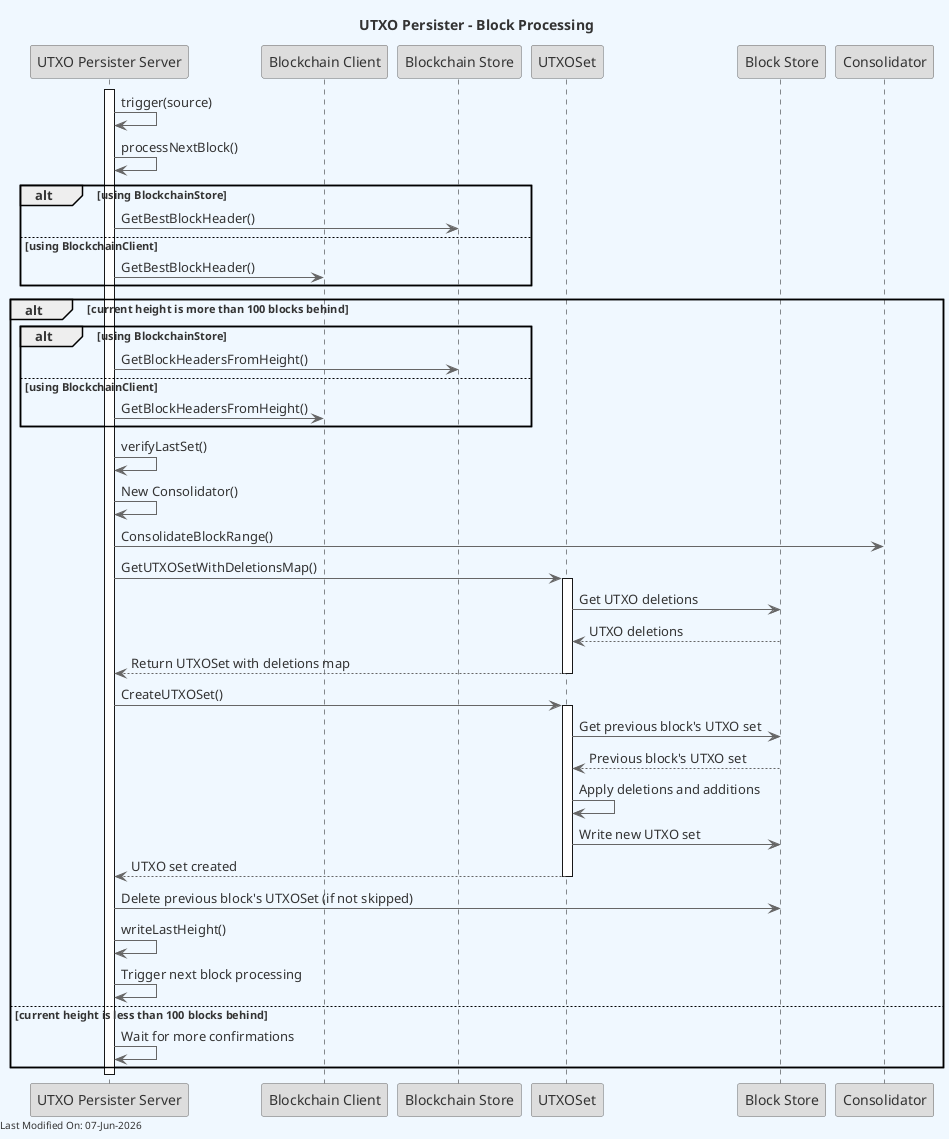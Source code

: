 @startuml
skinparam backgroundColor #F0F8FF
skinparam defaultFontColor #333333
skinparam arrowColor #666666

' Define borders for all elements
skinparam entity {
  BorderColor #666666
  BackgroundColor #DDDDDD
}

skinparam control {
  BorderColor #666666
  BackgroundColor #DDDDDD
}

skinparam participant {
  BorderColor #666666
  BackgroundColor #DDDDDD
}



title UTXO Persister - Block Processing

participant "UTXO Persister Server" as Server
participant "Blockchain Client" as BlockchainClient
participant "Blockchain Store" as BlockchainStore
participant "UTXOSet" as UTXOSet
participant "Block Store" as BlockStore

activate Server
Server -> Server : trigger(source)
Server -> Server : processNextBlock()

alt using BlockchainStore
    Server -> BlockchainStore : GetBestBlockHeader()
else using BlockchainClient
    Server -> BlockchainClient : GetBestBlockHeader()
end

alt current height is more than 100 blocks behind
    alt using BlockchainStore
        Server -> BlockchainStore : GetBlockHeadersFromHeight()
    else using BlockchainClient
        Server -> BlockchainClient : GetBlockHeadersFromHeight()
    end

    Server -> Server : verifyLastSet()
    Server -> Server : New Consolidator()
    Server -> Consolidator : ConsolidateBlockRange()

    Server -> UTXOSet : GetUTXOSetWithDeletionsMap()
    activate UTXOSet
    UTXOSet -> BlockStore : Get UTXO deletions
    BlockStore --> UTXOSet : UTXO deletions
    UTXOSet --> Server : Return UTXOSet with deletions map
    deactivate UTXOSet

    Server -> UTXOSet : CreateUTXOSet()
    activate UTXOSet
    UTXOSet -> BlockStore : Get previous block's UTXO set
    BlockStore --> UTXOSet : Previous block's UTXO set
    UTXOSet -> UTXOSet : Apply deletions and additions
    UTXOSet -> BlockStore : Write new UTXO set
    UTXOSet --> Server : UTXO set created
    deactivate UTXOSet

    Server -> BlockStore : Delete previous block's UTXOSet (if not skipped)
    Server -> Server : writeLastHeight()
    Server -> Server : Trigger next block processing
else current height is less than 100 blocks behind
    Server -> Server : Wait for more confirmations
end

deactivate Server

left footer Last Modified On: %date("dd-MMM-yyyy")

@enduml
